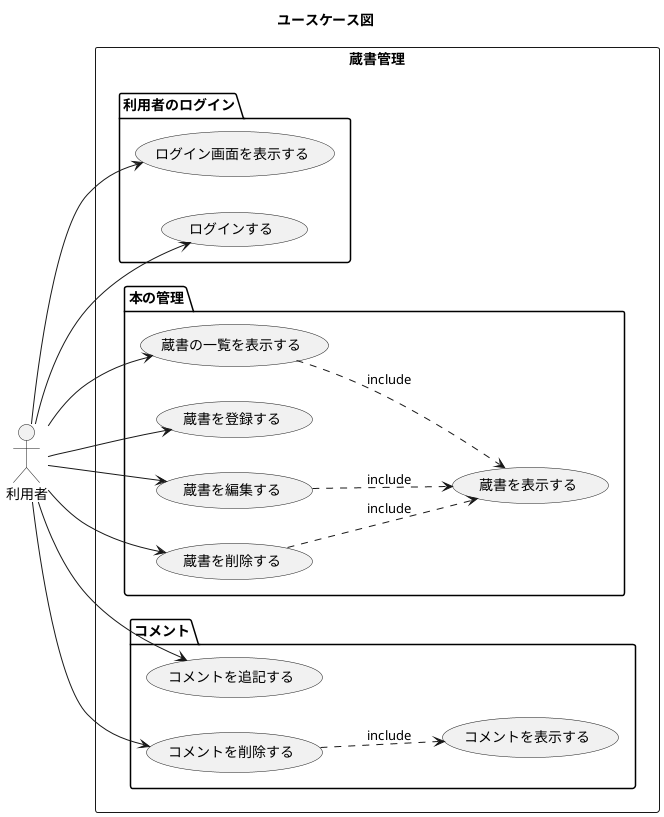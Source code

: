 @startuml
title ユースケース図

actor 利用者
left to right direction

rectangle 蔵書管理 {
    package 利用者のログイン {
        利用者 --> (ログイン画面を表示する)
        利用者 --> (ログインする)
    }
    package 本の管理 {
        利用者 --> (蔵書の一覧を表示する)
        利用者 --> (蔵書を登録する)
        利用者 --> (蔵書を編集する)
        利用者 --> (蔵書を削除する)
        (蔵書の一覧を表示する) ..> (蔵書を表示する) : include
        (蔵書を編集する) ..> (蔵書を表示する) : include
        (蔵書を削除する) ..> (蔵書を表示する) : include
    }
    package コメント {
        利用者 --> (コメントを追記する)
        利用者 --> (コメントを削除する)
        (コメントを削除する) ..> (コメントを表示する) : include
    }
}
@enduml